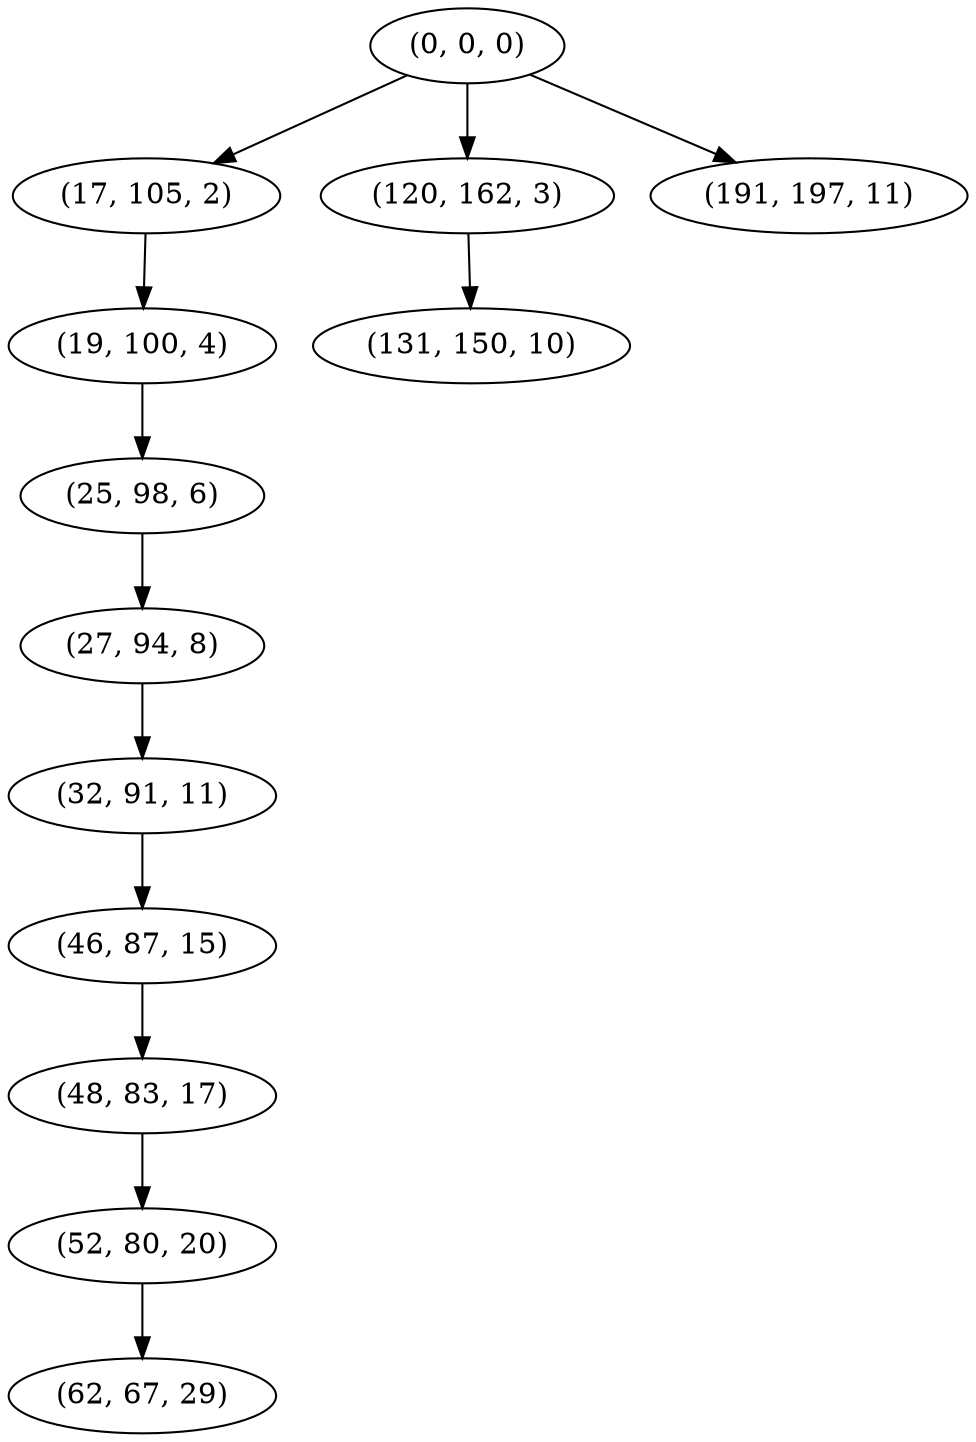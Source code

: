 digraph tree {
    "(0, 0, 0)";
    "(17, 105, 2)";
    "(19, 100, 4)";
    "(25, 98, 6)";
    "(27, 94, 8)";
    "(32, 91, 11)";
    "(46, 87, 15)";
    "(48, 83, 17)";
    "(52, 80, 20)";
    "(62, 67, 29)";
    "(120, 162, 3)";
    "(131, 150, 10)";
    "(191, 197, 11)";
    "(0, 0, 0)" -> "(17, 105, 2)";
    "(0, 0, 0)" -> "(120, 162, 3)";
    "(0, 0, 0)" -> "(191, 197, 11)";
    "(17, 105, 2)" -> "(19, 100, 4)";
    "(19, 100, 4)" -> "(25, 98, 6)";
    "(25, 98, 6)" -> "(27, 94, 8)";
    "(27, 94, 8)" -> "(32, 91, 11)";
    "(32, 91, 11)" -> "(46, 87, 15)";
    "(46, 87, 15)" -> "(48, 83, 17)";
    "(48, 83, 17)" -> "(52, 80, 20)";
    "(52, 80, 20)" -> "(62, 67, 29)";
    "(120, 162, 3)" -> "(131, 150, 10)";
}
